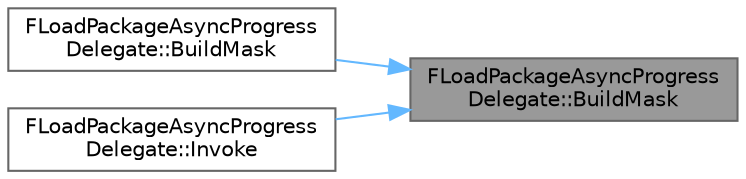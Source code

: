 digraph "FLoadPackageAsyncProgressDelegate::BuildMask"
{
 // INTERACTIVE_SVG=YES
 // LATEX_PDF_SIZE
  bgcolor="transparent";
  edge [fontname=Helvetica,fontsize=10,labelfontname=Helvetica,labelfontsize=10];
  node [fontname=Helvetica,fontsize=10,shape=box,height=0.2,width=0.4];
  rankdir="RL";
  Node1 [id="Node000001",label="FLoadPackageAsyncProgress\lDelegate::BuildMask",height=0.2,width=0.4,color="gray40", fillcolor="grey60", style="filled", fontcolor="black",tooltip=" "];
  Node1 -> Node2 [id="edge1_Node000001_Node000002",dir="back",color="steelblue1",style="solid",tooltip=" "];
  Node2 [id="Node000002",label="FLoadPackageAsyncProgress\lDelegate::BuildMask",height=0.2,width=0.4,color="grey40", fillcolor="white", style="filled",URL="$db/dfe/classFLoadPackageAsyncProgressDelegate.html#a3b2c69304d71d27a8335ac3dd3e1e91d",tooltip=" "];
  Node1 -> Node3 [id="edge2_Node000001_Node000003",dir="back",color="steelblue1",style="solid",tooltip=" "];
  Node3 [id="Node000003",label="FLoadPackageAsyncProgress\lDelegate::Invoke",height=0.2,width=0.4,color="grey40", fillcolor="white", style="filled",URL="$db/dfe/classFLoadPackageAsyncProgressDelegate.html#af3f24382a9fa3b1adf9408b71e443ae7",tooltip=" "];
}

